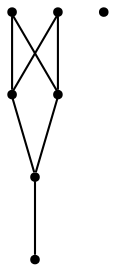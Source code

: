 graph {
  node [shape=point,comment="{\"directed\":false,\"doi\":\"10.1007/978-3-319-27261-0_22\",\"figure\":\"8 (2)\"}"]

  v0 [pos="731.3665260619439,261.6505960843707"]
  v1 [pos="818.0469504700055,348.32995816658547"]
  v2 [pos="601.345762273016,261.6505960843707"]
  v3 [pos="601.345762273016,435.00932024880024"]
  v4 [pos="904.7274384664848,348.32995816658547"]
  v5 [pos="731.3665260619439,348.32995816658547"]
  v6 [pos="427.98486576557957,348.32995816658547"]

  v0 -- v1 [id="-1",pos="731.3665260619439,261.6505960843707 781.8537425760262,266.60976420779593 813.0878646418947,297.839338488557 818.0469504700055,348.32995816658547"]
  v3 -- v5 [id="-9",pos="601.345762273016,435.00932024880024 731.3665260619439,348.32995816658547 731.3665260619439,348.32995816658547 731.3665260619439,348.32995816658547"]
  v2 -- v5 [id="-11",pos="601.345762273016,261.6505960843707 731.3665260619439,348.32995816658547 731.3665260619439,348.32995816658547 731.3665260619439,348.32995816658547"]
  v3 -- v0 [id="-16",pos="601.345762273016,435.00932024880024 731.3665260619439,261.6505960843707 731.3665260619439,261.6505960843707 731.3665260619439,261.6505960843707"]
  v2 -- v0 [id="-22",pos="601.345762273016,261.6505960843707 731.3665260619439,261.6505960843707 731.3665260619439,261.6505960843707 731.3665260619439,261.6505960843707"]
  v5 -- v1 [id="-23",pos="731.3665260619439,348.32995816658547 818.0469504700055,348.32995816658547 818.0469504700055,348.32995816658547 818.0469504700055,348.32995816658547"]
  v1 -- v4 [id="-24",pos="818.0469504700055,348.32995816658547 904.7274384664848,348.32995816658547 904.7274384664848,348.32995816658547 904.7274384664848,348.32995816658547"]
}